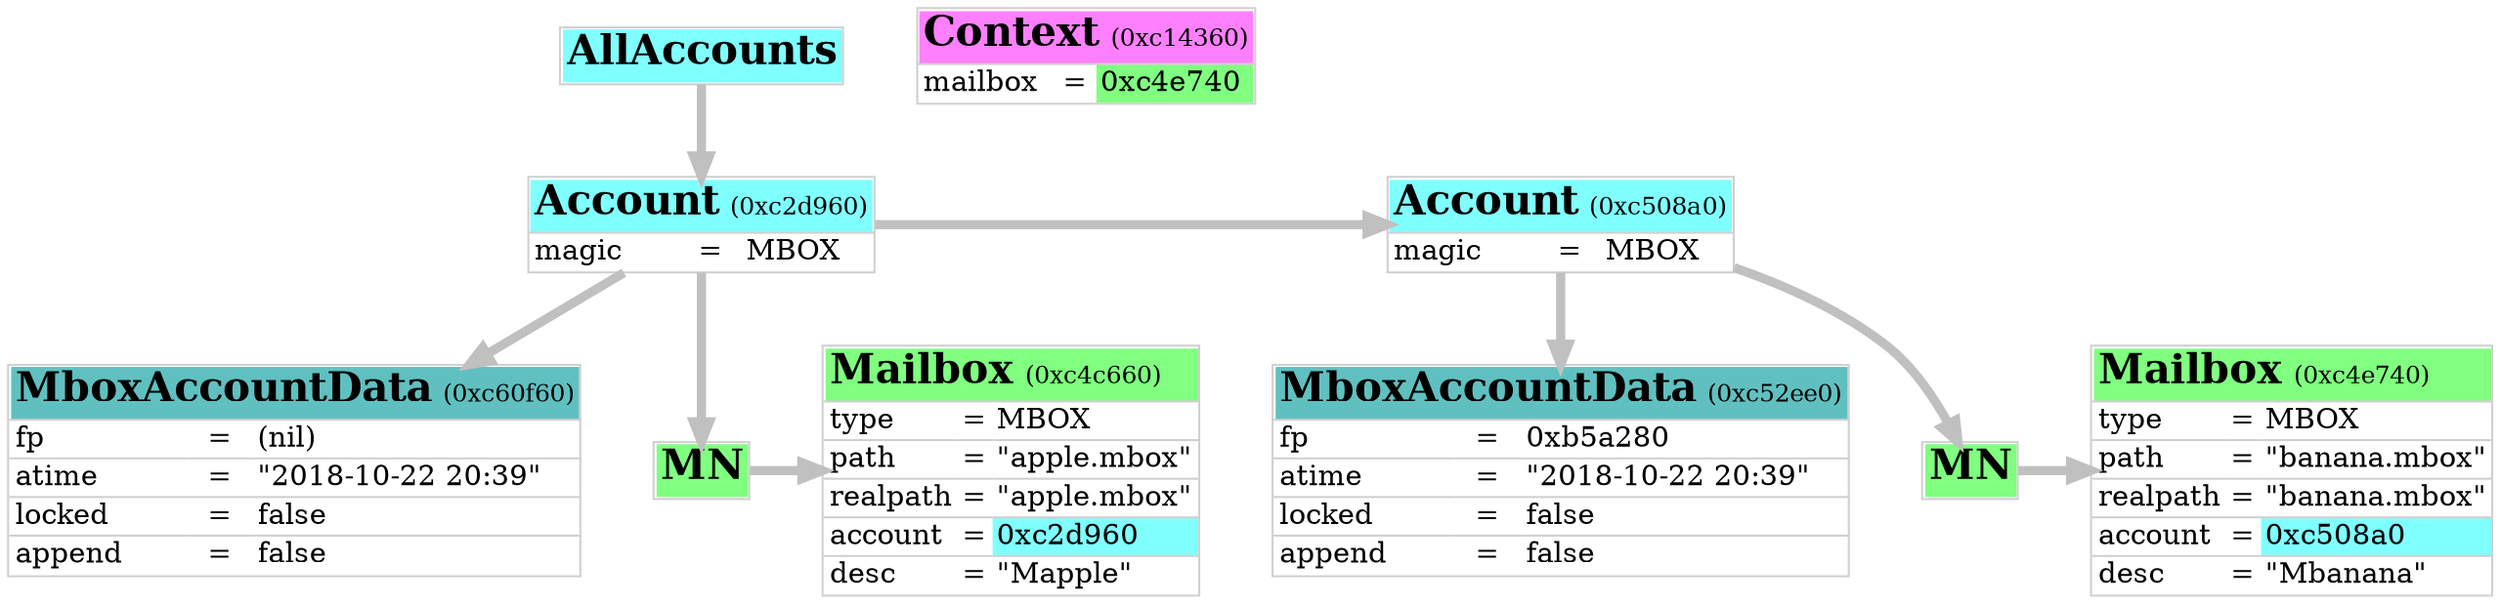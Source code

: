 digraph neomutt
{

	graph [
		rankdir="TB"
		nodesep="0.5"
		ranksep="0.5"
	];

	node [
		shape="plain"
	];

	edge [
		penwidth="4.5"
		arrowsize="1.0"
		color="#c0c0c0"
	];

	obj_0x56af30 [
		label=<<table cellspacing="0" border="1" rows="*" color="#d0d0d0">
		<tr>
			<td border="0" bgcolor="#80ffff" port="top"><font color="#000000" point-size="20"><b>AllAccounts</b></font></td>
		</tr>
		</table>>
	];

	obj_0xc2d960 [
		label=<<table cellspacing="0" border="1" rows="*" color="#d0d0d0">
		<tr>
			<td border="0" align="left" bgcolor="#80ffff" port="top" colspan="3"><font color="#000000" point-size="20"><b>Account</b></font> <font point-size="12">(0xc2d960)</font></td>
		</tr>
		<tr>
			<td border="0" align="left">magic</td>
			<td border="0">=</td>
			<td border="0" align="left">MBOX</td>
		</tr>
		</table>>
	];

	obj_0xc60f60 [
		label=<<table cellspacing="0" border="1" rows="*" color="#d0d0d0">
		<tr>
			<td border="0" align="left" bgcolor="#60c0c0" port="top" colspan="3"><font color="#000000" point-size="20"><b>MboxAccountData</b></font> <font point-size="12">(0xc60f60)</font></td>
		</tr>
		<tr>
			<td border="0" align="left">fp</td>
			<td border="0">=</td>
			<td border="0" align="left">(nil)</td>
		</tr>
		<tr>
			<td border="0" align="left">atime</td>
			<td border="0">=</td>
			<td border="0" align="left">"2018-10-22 20:39"</td>
		</tr>
		<tr>
			<td border="0" align="left">locked</td>
			<td border="0">=</td>
			<td border="0" align="left">false</td>
		</tr>
		<tr>
			<td border="0" align="left">append</td>
			<td border="0">=</td>
			<td border="0" align="left">false</td>
		</tr>
		</table>>
	];

	obj_0xc2d9a0 [
		label=<<table cellspacing="0" border="1" rows="*" color="#d0d0d0">
		<tr>
			<td border="0" bgcolor="#80ff80" port="top"><font color="#000000" point-size="20"><b>MN</b></font></td>
		</tr>
		</table>>
	];

	obj_0xc4c660 [
		label=<<table cellspacing="0" border="1" rows="*" color="#d0d0d0">
		<tr>
			<td border="0" align="left" bgcolor="#80ff80" port="top" colspan="3"><font color="#000000" point-size="20"><b>Mailbox</b></font> <font point-size="12">(0xc4c660)</font></td>
		</tr>
		<tr>
			<td border="0" align="left">type</td>
			<td border="0">=</td>
			<td border="0" align="left">MBOX</td>
		</tr>
		<tr>
			<td border="0" align="left">path</td>
			<td border="0">=</td>
			<td border="0" align="left">"apple.mbox"</td>
		</tr>
		<tr>
			<td border="0" align="left">realpath</td>
			<td border="0">=</td>
			<td border="0" align="left">"apple.mbox"</td>
		</tr>
		<tr>
			<td border="0" align="left">account</td>
			<td border="0">=</td>
			<td border="0" align="left" bgcolor="#80ffff">0xc2d960</td>
		</tr>
		<tr>
			<td border="0" align="left">desc</td>
			<td border="0">=</td>
			<td border="0" align="left">"Mapple"</td>
		</tr>
		</table>>
	];

	obj_0xc508a0 [
		label=<<table cellspacing="0" border="1" rows="*" color="#d0d0d0">
		<tr>
			<td border="0" align="left" bgcolor="#80ffff" port="top" colspan="3"><font color="#000000" point-size="20"><b>Account</b></font> <font point-size="12">(0xc508a0)</font></td>
		</tr>
		<tr>
			<td border="0" align="left">magic</td>
			<td border="0">=</td>
			<td border="0" align="left">MBOX</td>
		</tr>
		</table>>
	];

	obj_0xc52ee0 [
		label=<<table cellspacing="0" border="1" rows="*" color="#d0d0d0">
		<tr>
			<td border="0" align="left" bgcolor="#60c0c0" port="top" colspan="3"><font color="#000000" point-size="20"><b>MboxAccountData</b></font> <font point-size="12">(0xc52ee0)</font></td>
		</tr>
		<tr>
			<td border="0" align="left">fp</td>
			<td border="0">=</td>
			<td border="0" align="left">0xb5a280</td>
		</tr>
		<tr>
			<td border="0" align="left">atime</td>
			<td border="0">=</td>
			<td border="0" align="left">"2018-10-22 20:39"</td>
		</tr>
		<tr>
			<td border="0" align="left">locked</td>
			<td border="0">=</td>
			<td border="0" align="left">false</td>
		</tr>
		<tr>
			<td border="0" align="left">append</td>
			<td border="0">=</td>
			<td border="0" align="left">false</td>
		</tr>
		</table>>
	];

	obj_0xc508e0 [
		label=<<table cellspacing="0" border="1" rows="*" color="#d0d0d0">
		<tr>
			<td border="0" bgcolor="#80ff80" port="top"><font color="#000000" point-size="20"><b>MN</b></font></td>
		</tr>
		</table>>
	];

	obj_0xc4e740 [
		label=<<table cellspacing="0" border="1" rows="*" color="#d0d0d0">
		<tr>
			<td border="0" align="left" bgcolor="#80ff80" port="top" colspan="3"><font color="#000000" point-size="20"><b>Mailbox</b></font> <font point-size="12">(0xc4e740)</font></td>
		</tr>
		<tr>
			<td border="0" align="left">type</td>
			<td border="0">=</td>
			<td border="0" align="left">MBOX</td>
		</tr>
		<tr>
			<td border="0" align="left">path</td>
			<td border="0">=</td>
			<td border="0" align="left">"banana.mbox"</td>
		</tr>
		<tr>
			<td border="0" align="left">realpath</td>
			<td border="0">=</td>
			<td border="0" align="left">"banana.mbox"</td>
		</tr>
		<tr>
			<td border="0" align="left">account</td>
			<td border="0">=</td>
			<td border="0" align="left" bgcolor="#80ffff">0xc508a0</td>
		</tr>
		<tr>
			<td border="0" align="left">desc</td>
			<td border="0">=</td>
			<td border="0" align="left">"Mbanana"</td>
		</tr>
		</table>>
	];

	obj_0xc14360 [
		label=<<table cellspacing="0" border="1" rows="*" color="#d0d0d0">
		<tr>
			<td border="0" align="left" bgcolor="#ff80ff" port="top" colspan="3"><font color="#000000" point-size="20"><b>Context</b></font> <font point-size="12">(0xc14360)</font></td>
		</tr>
		<tr>
			<td border="0" align="left">mailbox</td>
			<td border="0">=</td>
			<td border="0" align="left" bgcolor="#80ff80">0xc4e740</td>
		</tr>
		</table>>
	];

	{ rank=same obj_0xc14360 obj_0x56af30 }
	{ rank=same obj_0xc2d960 obj_0xc508a0 }

	obj_0x56af30 -> obj_0xc2d960 [  edgetooltip="AllAccounts->first" ];
	obj_0xc2d960 -> obj_0xc60f60 [  edgetooltip="Account->adata" ];
	obj_0xc2d960 -> obj_0xc2d9a0 [  edgetooltip="Account->mailboxes" ];
	obj_0xc2d9a0 -> obj_0xc4c660 [  edgetooltip="MailboxNode->m" ];
	{ rank=same obj_0xc2d9a0 obj_0xc4c660 };
	obj_0xc508a0 -> obj_0xc52ee0 [  edgetooltip="Account->adata" ];
	obj_0xc508a0 -> obj_0xc508e0 [  edgetooltip="Account->mailboxes" ];
	obj_0xc508e0 -> obj_0xc4e740 [  edgetooltip="MailboxNode->m" ];
	{ rank=same obj_0xc508e0 obj_0xc4e740 };
	obj_0xc2d960 -> obj_0xc508a0 [  edgetooltip="Account->next" ];

}
